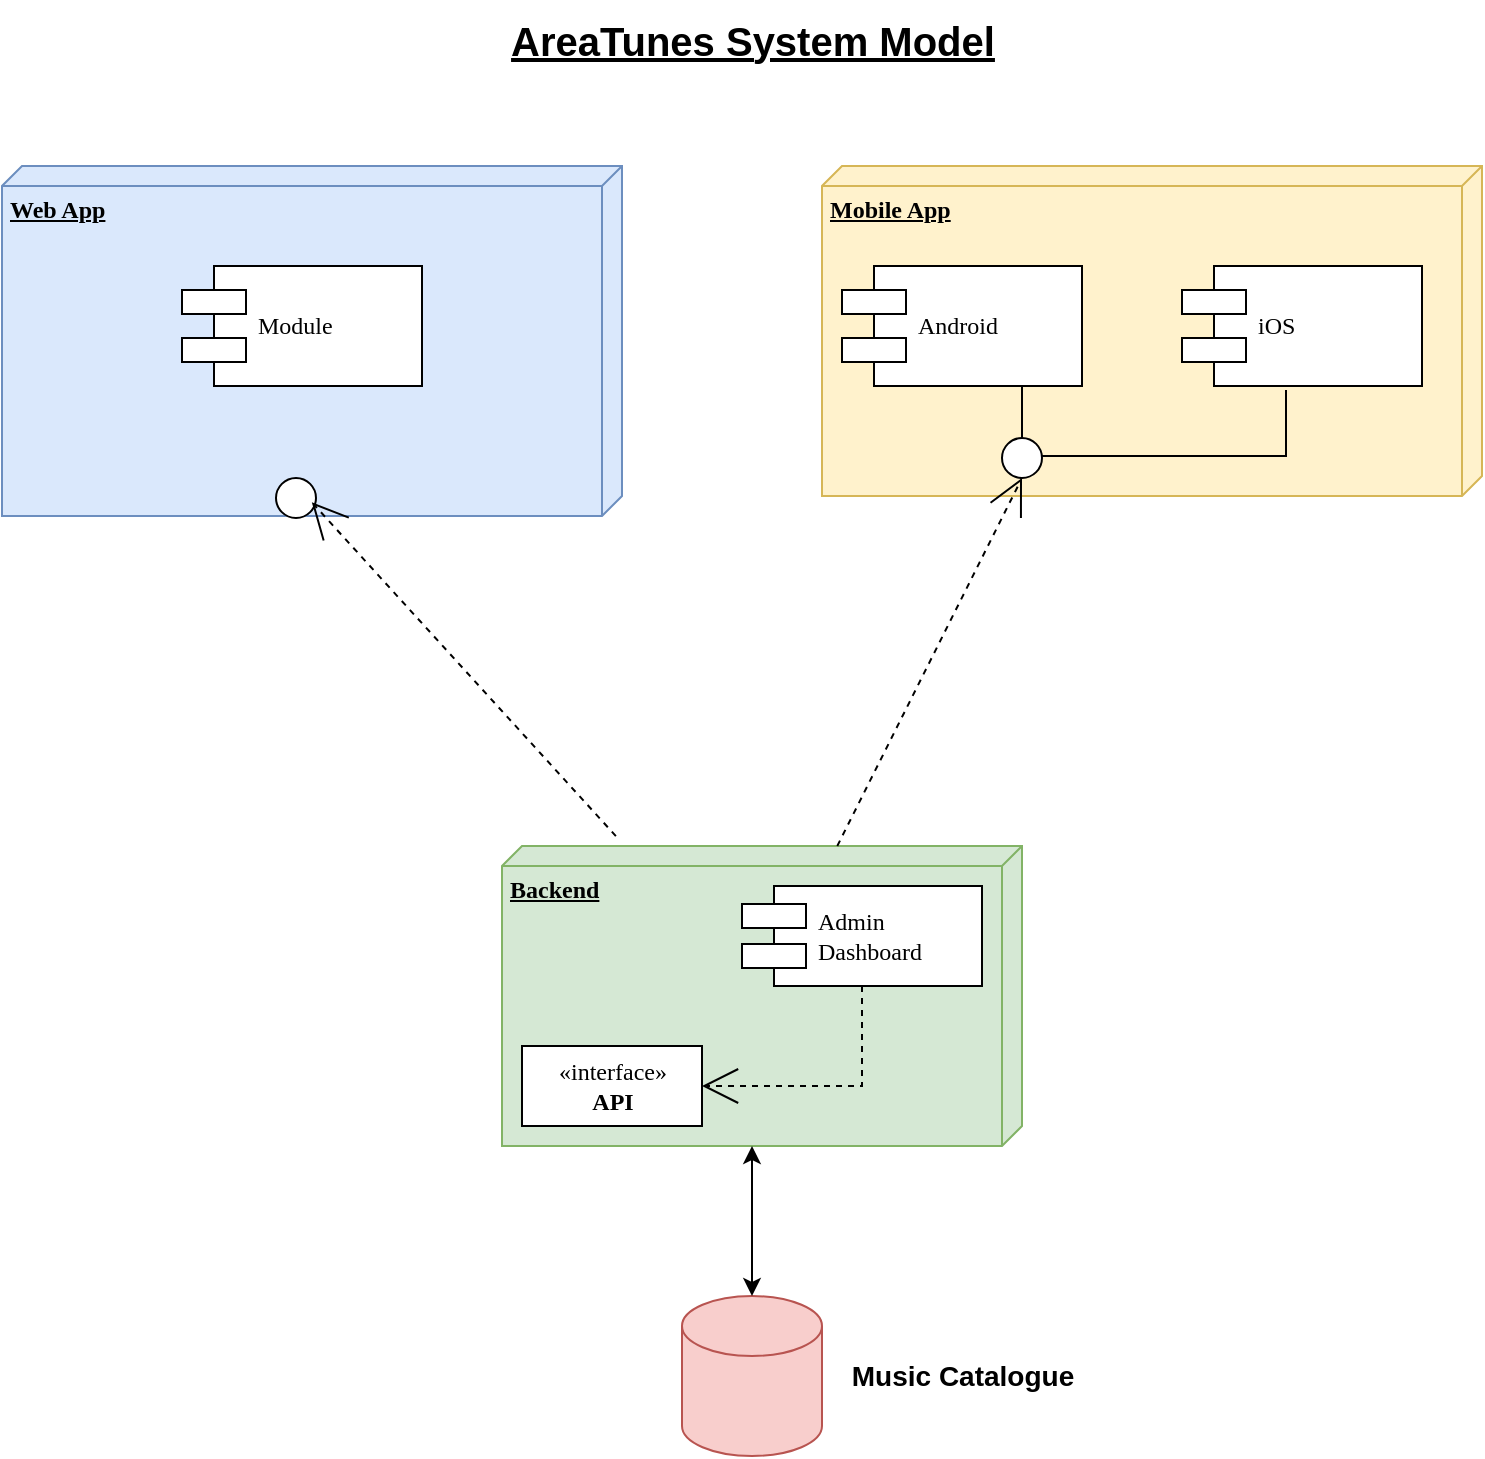 <mxfile version="22.1.17" type="github">
  <diagram name="Page-1" id="5f0bae14-7c28-e335-631c-24af17079c00">
    <mxGraphModel dx="1434" dy="842" grid="1" gridSize="10" guides="1" tooltips="1" connect="1" arrows="1" fold="1" page="1" pageScale="1" pageWidth="1100" pageHeight="850" background="#ffffff" math="0" shadow="0">
      <root>
        <mxCell id="0" />
        <mxCell id="1" parent="0" />
        <mxCell id="39150e848f15840c-1" value="&lt;b&gt;Web App&lt;/b&gt;" style="verticalAlign=top;align=left;spacingTop=8;spacingLeft=2;spacingRight=12;shape=cube;size=10;direction=south;fontStyle=4;html=1;rounded=0;shadow=0;comic=0;labelBackgroundColor=none;strokeWidth=1;fontFamily=Verdana;fontSize=12;fillColor=#dae8fc;strokeColor=#6c8ebf;" parent="1" vertex="1">
          <mxGeometry x="120" y="105" width="310" height="175" as="geometry" />
        </mxCell>
        <mxCell id="39150e848f15840c-2" value="&lt;b&gt;Mobile App&lt;/b&gt;" style="verticalAlign=top;align=left;spacingTop=8;spacingLeft=2;spacingRight=12;shape=cube;size=10;direction=south;fontStyle=4;html=1;rounded=0;shadow=0;comic=0;labelBackgroundColor=none;strokeWidth=1;fontFamily=Verdana;fontSize=12;fillColor=#fff2cc;strokeColor=#d6b656;" parent="1" vertex="1">
          <mxGeometry x="530" y="105" width="330" height="165" as="geometry" />
        </mxCell>
        <mxCell id="39150e848f15840c-3" value="&lt;b&gt;Backend&lt;/b&gt;" style="verticalAlign=top;align=left;spacingTop=8;spacingLeft=2;spacingRight=12;shape=cube;size=10;direction=south;fontStyle=4;html=1;rounded=0;shadow=0;comic=0;labelBackgroundColor=none;strokeWidth=1;fontFamily=Verdana;fontSize=12;fillColor=#d5e8d4;strokeColor=#82b366;" parent="1" vertex="1">
          <mxGeometry x="370" y="445" width="260" height="150" as="geometry" />
        </mxCell>
        <mxCell id="39150e848f15840c-5" value="Module" style="shape=component;align=left;spacingLeft=36;rounded=0;shadow=0;comic=0;labelBackgroundColor=none;strokeWidth=1;fontFamily=Verdana;fontSize=12;html=1;" parent="1" vertex="1">
          <mxGeometry x="210" y="155" width="120" height="60" as="geometry" />
        </mxCell>
        <mxCell id="39150e848f15840c-6" value="" style="ellipse;whiteSpace=wrap;html=1;rounded=0;shadow=0;comic=0;labelBackgroundColor=none;strokeWidth=1;fontFamily=Verdana;fontSize=12;align=center;" parent="1" vertex="1">
          <mxGeometry x="257" y="261" width="20" height="20" as="geometry" />
        </mxCell>
        <mxCell id="39150e848f15840c-7" value="Android" style="shape=component;align=left;spacingLeft=36;rounded=0;shadow=0;comic=0;labelBackgroundColor=none;strokeWidth=1;fontFamily=Verdana;fontSize=12;html=1;" parent="1" vertex="1">
          <mxGeometry x="540" y="155" width="120" height="60" as="geometry" />
        </mxCell>
        <mxCell id="39150e848f15840c-10" value="Admin&lt;br&gt;Dashboard" style="shape=component;align=left;spacingLeft=36;rounded=0;shadow=0;comic=0;labelBackgroundColor=none;strokeWidth=1;fontFamily=Verdana;fontSize=12;html=1;" parent="1" vertex="1">
          <mxGeometry x="490" y="465" width="120" height="50" as="geometry" />
        </mxCell>
        <mxCell id="39150e848f15840c-11" style="edgeStyle=none;rounded=0;html=1;dashed=1;labelBackgroundColor=none;startArrow=none;startFill=0;startSize=8;endArrow=open;endFill=0;endSize=16;fontFamily=Verdana;fontSize=12;exitX=-0.033;exitY=0.781;exitDx=0;exitDy=0;exitPerimeter=0;" parent="1" source="39150e848f15840c-3" edge="1">
          <mxGeometry relative="1" as="geometry">
            <mxPoint x="400" y="435" as="sourcePoint" />
            <mxPoint x="274.909" y="273.12" as="targetPoint" />
          </mxGeometry>
        </mxCell>
        <mxCell id="39150e848f15840c-12" style="edgeStyle=none;rounded=0;html=1;dashed=1;labelBackgroundColor=none;startArrow=none;startFill=0;startSize=8;endArrow=open;endFill=0;endSize=16;fontFamily=Verdana;fontSize=12;entryX=0.5;entryY=1;entryDx=0;entryDy=0;" parent="1" source="39150e848f15840c-3" target="39150e848f15840c-9" edge="1">
          <mxGeometry relative="1" as="geometry" />
        </mxCell>
        <mxCell id="39150e848f15840c-13" style="edgeStyle=elbowEdgeStyle;rounded=0;html=1;labelBackgroundColor=none;startArrow=none;startFill=0;startSize=8;endArrow=none;endFill=0;endSize=16;fontFamily=Verdana;fontSize=12;" parent="1" source="39150e848f15840c-9" target="39150e848f15840c-7" edge="1">
          <mxGeometry relative="1" as="geometry" />
        </mxCell>
        <mxCell id="G-kiZLfdjXtB29xu1KnQ-1" value="iOS" style="shape=component;align=left;spacingLeft=36;rounded=0;shadow=0;comic=0;labelBackgroundColor=none;strokeWidth=1;fontFamily=Verdana;fontSize=12;html=1;" parent="1" vertex="1">
          <mxGeometry x="710" y="155" width="120" height="60" as="geometry" />
        </mxCell>
        <mxCell id="G-kiZLfdjXtB29xu1KnQ-2" style="edgeStyle=elbowEdgeStyle;rounded=0;html=1;labelBackgroundColor=none;startArrow=none;startFill=0;startSize=8;endArrow=none;endFill=0;endSize=16;fontFamily=Verdana;fontSize=12;entryX=0.433;entryY=1.033;entryDx=0;entryDy=0;entryPerimeter=0;" parent="1" source="39150e848f15840c-9" target="G-kiZLfdjXtB29xu1KnQ-1" edge="1">
          <mxGeometry relative="1" as="geometry">
            <mxPoint x="630" y="250" as="sourcePoint" />
            <mxPoint x="770" y="200" as="targetPoint" />
            <Array as="points">
              <mxPoint x="762" y="250" />
              <mxPoint x="762" y="240" />
            </Array>
          </mxGeometry>
        </mxCell>
        <mxCell id="YRLC8kx0zA8VqUnMkEpF-1" value="«interface»&lt;br&gt;&lt;b&gt;API&lt;/b&gt;" style="html=1;rounded=0;shadow=0;comic=0;labelBackgroundColor=none;strokeWidth=1;fontFamily=Verdana;fontSize=12;align=center;" parent="1" vertex="1">
          <mxGeometry x="380" y="545" width="90" height="40" as="geometry" />
        </mxCell>
        <mxCell id="YRLC8kx0zA8VqUnMkEpF-2" style="edgeStyle=orthogonalEdgeStyle;rounded=0;html=1;labelBackgroundColor=none;startArrow=none;startFill=0;startSize=8;endArrow=open;endFill=0;endSize=16;fontFamily=Verdana;fontSize=12;dashed=1;exitX=0.5;exitY=1;exitDx=0;exitDy=0;entryX=1;entryY=0.5;entryDx=0;entryDy=0;" parent="1" source="39150e848f15840c-10" target="YRLC8kx0zA8VqUnMkEpF-1" edge="1">
          <mxGeometry relative="1" as="geometry">
            <Array as="points">
              <mxPoint x="550" y="565" />
            </Array>
            <mxPoint x="360" y="240" as="sourcePoint" />
          </mxGeometry>
        </mxCell>
        <mxCell id="YRLC8kx0zA8VqUnMkEpF-6" value="" style="shape=cylinder3;whiteSpace=wrap;html=1;boundedLbl=1;backgroundOutline=1;size=15;fillColor=#f8cecc;strokeColor=#b85450;" parent="1" vertex="1">
          <mxGeometry x="460" y="670" width="70" height="80" as="geometry" />
        </mxCell>
        <mxCell id="YRLC8kx0zA8VqUnMkEpF-7" value="" style="endArrow=classic;startArrow=classic;html=1;rounded=0;exitX=0.5;exitY=0;exitDx=0;exitDy=0;exitPerimeter=0;entryX=0;entryY=0;entryDx=150;entryDy=135;entryPerimeter=0;" parent="1" source="YRLC8kx0zA8VqUnMkEpF-6" target="39150e848f15840c-3" edge="1">
          <mxGeometry width="50" height="50" relative="1" as="geometry">
            <mxPoint x="440" y="645" as="sourcePoint" />
            <mxPoint x="490" y="595" as="targetPoint" />
          </mxGeometry>
        </mxCell>
        <mxCell id="YRLC8kx0zA8VqUnMkEpF-8" value="Music Catalogue" style="text;html=1;align=center;verticalAlign=middle;resizable=0;points=[];autosize=1;strokeColor=none;fillColor=none;fontSize=14;fontStyle=1" parent="1" vertex="1">
          <mxGeometry x="535" y="695" width="130" height="30" as="geometry" />
        </mxCell>
        <mxCell id="YRLC8kx0zA8VqUnMkEpF-10" value="&lt;u&gt;AreaTunes System Model&lt;/u&gt;" style="text;html=1;align=center;verticalAlign=middle;resizable=0;points=[];autosize=1;strokeColor=none;fillColor=none;fontSize=20;fontStyle=1" parent="1" vertex="1">
          <mxGeometry x="360" y="22" width="270" height="40" as="geometry" />
        </mxCell>
        <mxCell id="YRLC8kx0zA8VqUnMkEpF-11" value="" style="edgeStyle=elbowEdgeStyle;rounded=0;html=1;labelBackgroundColor=none;startArrow=none;startFill=0;startSize=8;endArrow=none;endFill=0;endSize=16;fontFamily=Verdana;fontSize=12;entryX=0.433;entryY=1.033;entryDx=0;entryDy=0;entryPerimeter=0;" parent="1" target="39150e848f15840c-9" edge="1">
          <mxGeometry relative="1" as="geometry">
            <mxPoint x="630" y="250" as="sourcePoint" />
            <mxPoint x="762" y="217" as="targetPoint" />
            <Array as="points" />
          </mxGeometry>
        </mxCell>
        <mxCell id="39150e848f15840c-9" value="" style="ellipse;whiteSpace=wrap;html=1;rounded=0;shadow=0;comic=0;labelBackgroundColor=none;strokeWidth=1;fontFamily=Verdana;fontSize=12;align=center;" parent="1" vertex="1">
          <mxGeometry x="620" y="241" width="20" height="20" as="geometry" />
        </mxCell>
      </root>
    </mxGraphModel>
  </diagram>
</mxfile>
